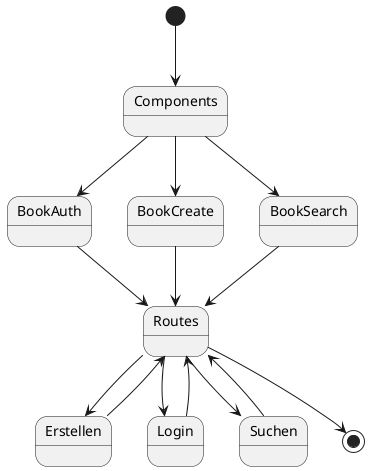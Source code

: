 @startuml Zustandsdiagramm

skinparam backgroundColor #FFFFFF

[*] --> Components
Components --> BookAuth
Components --> BookCreate
Components --> BookSearch
BookSearch --> Routes
BookCreate --> Routes
BookAuth --> Routes
Routes --> Erstellen
Routes --> Login
Routes --> Suchen
Erstellen --> Routes
Login --> Routes
Suchen --> Routes
Routes --> [*]

@enduml

